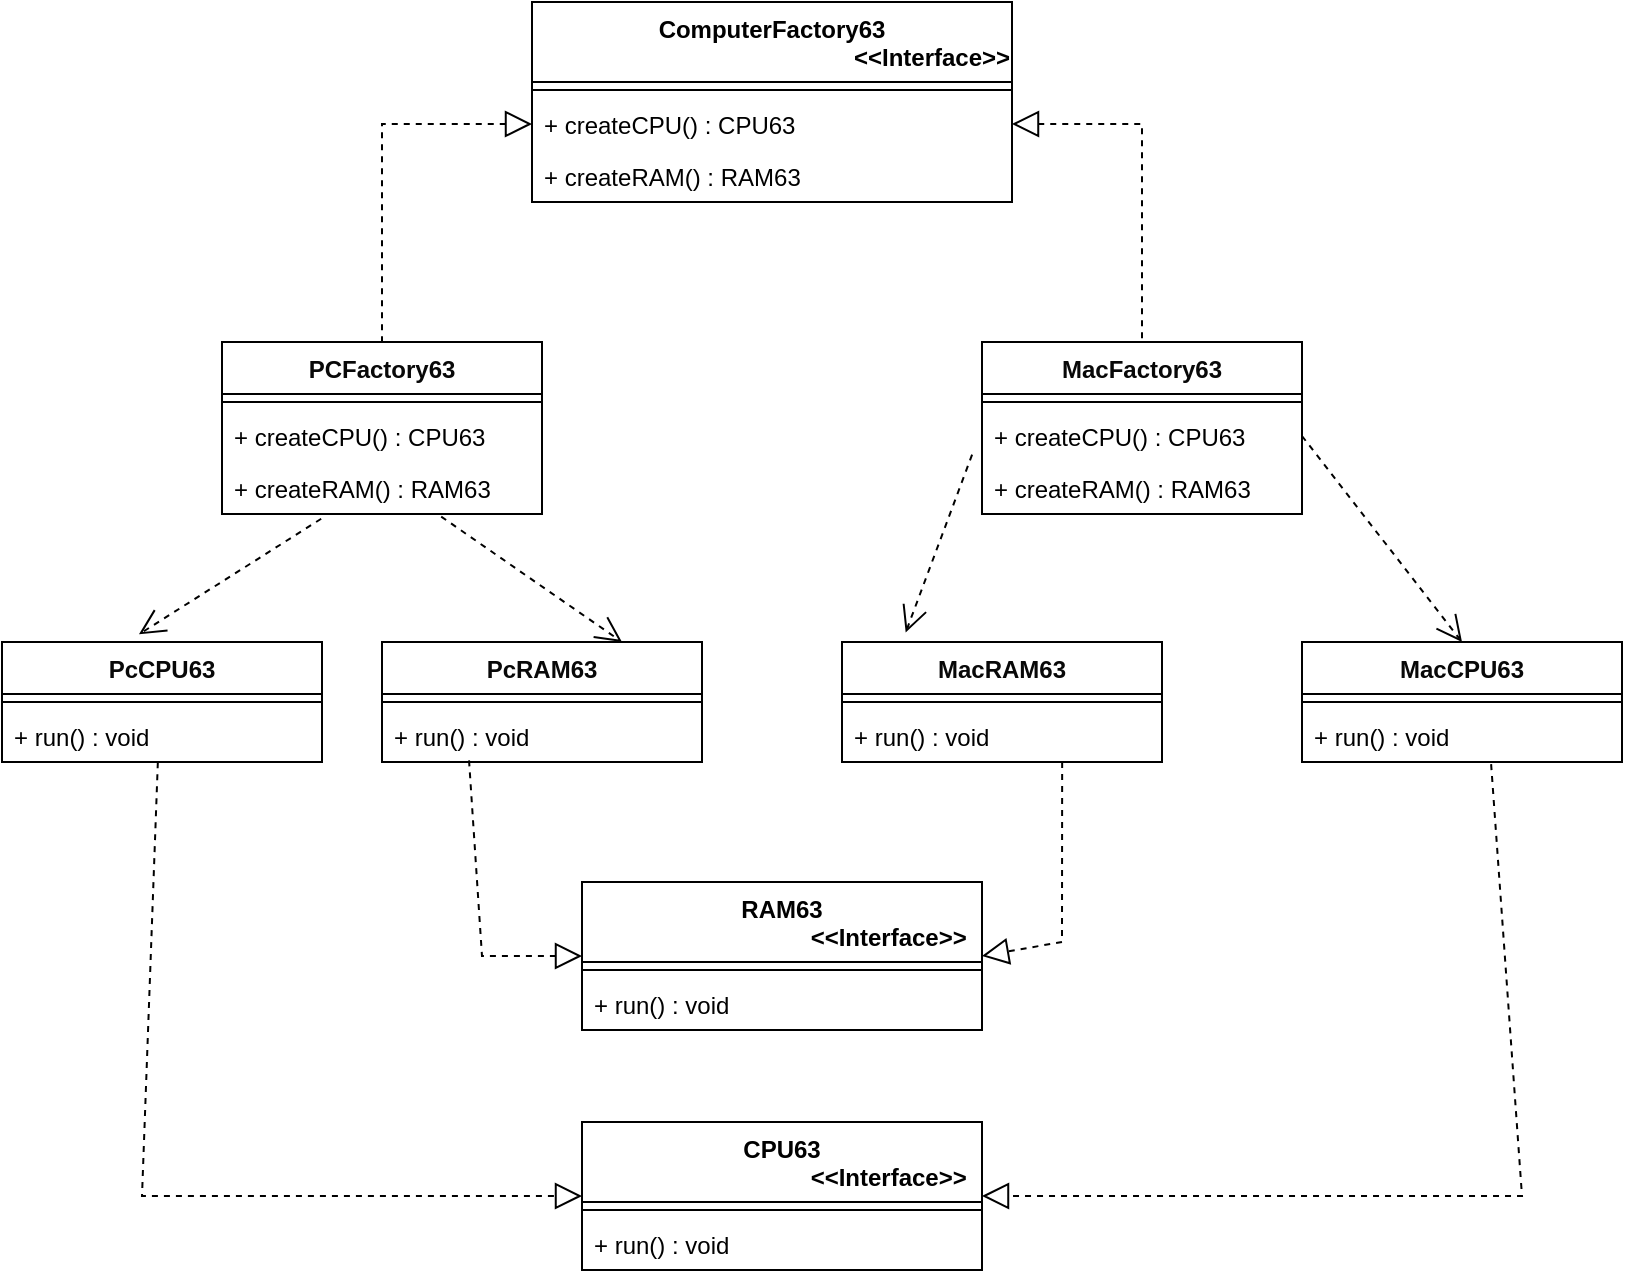<mxfile version="22.0.4" type="github" pages="2">
  <diagram id="pc-J11lTfm3A9OWJhHYA" name="第 1 页">
    <mxGraphModel dx="2082" dy="981" grid="1" gridSize="10" guides="1" tooltips="1" connect="1" arrows="1" fold="1" page="1" pageScale="1" pageWidth="827" pageHeight="1169" math="0" shadow="0">
      <root>
        <mxCell id="0" />
        <mxCell id="1" parent="0" />
        <mxCell id="6SXM7410QV2U1NzuB-iS-7" value="&lt;div style=&quot;background-color: rgb(255, 255, 255); color: rgb(8, 8, 8);&quot;&gt;&lt;font style=&quot;font-size: 12px;&quot;&gt;PCFactory63&lt;/font&gt;&lt;/div&gt;" style="swimlane;fontStyle=1;align=center;verticalAlign=top;childLayout=stackLayout;horizontal=1;startSize=26;horizontalStack=0;resizeParent=1;resizeParentMax=0;resizeLast=0;collapsible=1;marginBottom=0;whiteSpace=wrap;html=1;" parent="1" vertex="1">
          <mxGeometry x="70" y="260" width="160" height="86" as="geometry" />
        </mxCell>
        <mxCell id="6SXM7410QV2U1NzuB-iS-9" value="" style="line;strokeWidth=1;fillColor=none;align=left;verticalAlign=middle;spacingTop=-1;spacingLeft=3;spacingRight=3;rotatable=0;labelPosition=right;points=[];portConstraint=eastwest;strokeColor=inherit;" parent="6SXM7410QV2U1NzuB-iS-7" vertex="1">
          <mxGeometry y="26" width="160" height="8" as="geometry" />
        </mxCell>
        <mxCell id="6SXM7410QV2U1NzuB-iS-10" value="+ createCPU() : CPU63" style="text;strokeColor=none;fillColor=none;align=left;verticalAlign=top;spacingLeft=4;spacingRight=4;overflow=hidden;rotatable=0;points=[[0,0.5],[1,0.5]];portConstraint=eastwest;whiteSpace=wrap;html=1;" parent="6SXM7410QV2U1NzuB-iS-7" vertex="1">
          <mxGeometry y="34" width="160" height="26" as="geometry" />
        </mxCell>
        <mxCell id="3UX2M_4skXxJoDWXiXGZ-12" value="+&amp;nbsp;createRAM() : RAM63" style="text;strokeColor=none;fillColor=none;align=left;verticalAlign=top;spacingLeft=4;spacingRight=4;overflow=hidden;rotatable=0;points=[[0,0.5],[1,0.5]];portConstraint=eastwest;whiteSpace=wrap;html=1;" vertex="1" parent="6SXM7410QV2U1NzuB-iS-7">
          <mxGeometry y="60" width="160" height="26" as="geometry" />
        </mxCell>
        <mxCell id="6SXM7410QV2U1NzuB-iS-14" value="&lt;div style=&quot;background-color: rgb(255, 255, 255); color: rgb(8, 8, 8);&quot;&gt;&lt;font style=&quot;font-size: 12px;&quot;&gt;PcCPU63&lt;/font&gt;&lt;/div&gt;" style="swimlane;fontStyle=1;align=center;verticalAlign=top;childLayout=stackLayout;horizontal=1;startSize=26;horizontalStack=0;resizeParent=1;resizeParentMax=0;resizeLast=0;collapsible=1;marginBottom=0;whiteSpace=wrap;html=1;" parent="1" vertex="1">
          <mxGeometry x="-40" y="410" width="160" height="60" as="geometry" />
        </mxCell>
        <mxCell id="6SXM7410QV2U1NzuB-iS-15" value="" style="line;strokeWidth=1;fillColor=none;align=left;verticalAlign=middle;spacingTop=-1;spacingLeft=3;spacingRight=3;rotatable=0;labelPosition=right;points=[];portConstraint=eastwest;strokeColor=inherit;" parent="6SXM7410QV2U1NzuB-iS-14" vertex="1">
          <mxGeometry y="26" width="160" height="8" as="geometry" />
        </mxCell>
        <mxCell id="6SXM7410QV2U1NzuB-iS-16" value="+ run&lt;span style=&quot;background-color: initial;&quot;&gt;() : void&lt;/span&gt;" style="text;strokeColor=none;fillColor=none;align=left;verticalAlign=top;spacingLeft=4;spacingRight=4;overflow=hidden;rotatable=0;points=[[0,0.5],[1,0.5]];portConstraint=eastwest;whiteSpace=wrap;html=1;" parent="6SXM7410QV2U1NzuB-iS-14" vertex="1">
          <mxGeometry y="34" width="160" height="26" as="geometry" />
        </mxCell>
        <mxCell id="6SXM7410QV2U1NzuB-iS-18" value="&lt;div style=&quot;background-color: rgb(255, 255, 255); color: rgb(8, 8, 8);&quot;&gt;&lt;font style=&quot;font-size: 12px;&quot;&gt;PcRAM63&lt;/font&gt;&lt;/div&gt;" style="swimlane;fontStyle=1;align=center;verticalAlign=top;childLayout=stackLayout;horizontal=1;startSize=26;horizontalStack=0;resizeParent=1;resizeParentMax=0;resizeLast=0;collapsible=1;marginBottom=0;whiteSpace=wrap;html=1;" parent="1" vertex="1">
          <mxGeometry x="150" y="410" width="160" height="60" as="geometry" />
        </mxCell>
        <mxCell id="6SXM7410QV2U1NzuB-iS-19" value="" style="line;strokeWidth=1;fillColor=none;align=left;verticalAlign=middle;spacingTop=-1;spacingLeft=3;spacingRight=3;rotatable=0;labelPosition=right;points=[];portConstraint=eastwest;strokeColor=inherit;" parent="6SXM7410QV2U1NzuB-iS-18" vertex="1">
          <mxGeometry y="26" width="160" height="8" as="geometry" />
        </mxCell>
        <mxCell id="6SXM7410QV2U1NzuB-iS-20" value="+ run&lt;span style=&quot;background-color: initial;&quot;&gt;() : void&lt;/span&gt;" style="text;strokeColor=none;fillColor=none;align=left;verticalAlign=top;spacingLeft=4;spacingRight=4;overflow=hidden;rotatable=0;points=[[0,0.5],[1,0.5]];portConstraint=eastwest;whiteSpace=wrap;html=1;" parent="6SXM7410QV2U1NzuB-iS-18" vertex="1">
          <mxGeometry y="34" width="160" height="26" as="geometry" />
        </mxCell>
        <mxCell id="6SXM7410QV2U1NzuB-iS-21" value="&lt;div style=&quot;background-color: rgb(255, 255, 255); color: rgb(8, 8, 8);&quot;&gt;&lt;font style=&quot;font-size: 12px;&quot;&gt;MacCPU63&lt;/font&gt;&lt;/div&gt;" style="swimlane;fontStyle=1;align=center;verticalAlign=top;childLayout=stackLayout;horizontal=1;startSize=26;horizontalStack=0;resizeParent=1;resizeParentMax=0;resizeLast=0;collapsible=1;marginBottom=0;whiteSpace=wrap;html=1;" parent="1" vertex="1">
          <mxGeometry x="610" y="410" width="160" height="60" as="geometry" />
        </mxCell>
        <mxCell id="6SXM7410QV2U1NzuB-iS-22" value="" style="line;strokeWidth=1;fillColor=none;align=left;verticalAlign=middle;spacingTop=-1;spacingLeft=3;spacingRight=3;rotatable=0;labelPosition=right;points=[];portConstraint=eastwest;strokeColor=inherit;" parent="6SXM7410QV2U1NzuB-iS-21" vertex="1">
          <mxGeometry y="26" width="160" height="8" as="geometry" />
        </mxCell>
        <mxCell id="6SXM7410QV2U1NzuB-iS-23" value="+ run&lt;span style=&quot;background-color: initial;&quot;&gt;() : void&lt;/span&gt;" style="text;strokeColor=none;fillColor=none;align=left;verticalAlign=top;spacingLeft=4;spacingRight=4;overflow=hidden;rotatable=0;points=[[0,0.5],[1,0.5]];portConstraint=eastwest;whiteSpace=wrap;html=1;" parent="6SXM7410QV2U1NzuB-iS-21" vertex="1">
          <mxGeometry y="34" width="160" height="26" as="geometry" />
        </mxCell>
        <mxCell id="6SXM7410QV2U1NzuB-iS-24" value="&lt;div style=&quot;background-color: rgb(255, 255, 255); color: rgb(8, 8, 8);&quot;&gt;&lt;font style=&quot;font-size: 12px;&quot;&gt;MacRAM63&lt;/font&gt;&lt;/div&gt;" style="swimlane;fontStyle=1;align=center;verticalAlign=top;childLayout=stackLayout;horizontal=1;startSize=26;horizontalStack=0;resizeParent=1;resizeParentMax=0;resizeLast=0;collapsible=1;marginBottom=0;whiteSpace=wrap;html=1;" parent="1" vertex="1">
          <mxGeometry x="380" y="410" width="160" height="60" as="geometry" />
        </mxCell>
        <mxCell id="6SXM7410QV2U1NzuB-iS-25" value="" style="line;strokeWidth=1;fillColor=none;align=left;verticalAlign=middle;spacingTop=-1;spacingLeft=3;spacingRight=3;rotatable=0;labelPosition=right;points=[];portConstraint=eastwest;strokeColor=inherit;" parent="6SXM7410QV2U1NzuB-iS-24" vertex="1">
          <mxGeometry y="26" width="160" height="8" as="geometry" />
        </mxCell>
        <mxCell id="6SXM7410QV2U1NzuB-iS-26" value="+ run&lt;span style=&quot;background-color: initial;&quot;&gt;() : void&lt;/span&gt;" style="text;strokeColor=none;fillColor=none;align=left;verticalAlign=top;spacingLeft=4;spacingRight=4;overflow=hidden;rotatable=0;points=[[0,0.5],[1,0.5]];portConstraint=eastwest;whiteSpace=wrap;html=1;" parent="6SXM7410QV2U1NzuB-iS-24" vertex="1">
          <mxGeometry y="34" width="160" height="26" as="geometry" />
        </mxCell>
        <mxCell id="3UX2M_4skXxJoDWXiXGZ-6" value="ComputerFactory63&lt;br&gt;&lt;span style=&quot;white-space: pre;&quot;&gt;&#x9;&lt;/span&gt;&lt;span style=&quot;white-space: pre;&quot;&gt;&#x9;&lt;/span&gt;&lt;span style=&quot;white-space: pre;&quot;&gt;&#x9;&lt;/span&gt;&lt;span style=&quot;white-space: pre;&quot;&gt;&#x9;&lt;/span&gt;&lt;span style=&quot;white-space: pre;&quot;&gt;&#x9;&lt;span style=&quot;white-space: pre;&quot;&gt;&#x9;&lt;/span&gt;&lt;/span&gt;&amp;lt;&amp;lt;Interface&amp;gt;&amp;gt;" style="swimlane;fontStyle=1;align=center;verticalAlign=top;childLayout=stackLayout;horizontal=1;startSize=40;horizontalStack=0;resizeParent=1;resizeParentMax=0;resizeLast=0;collapsible=1;marginBottom=0;whiteSpace=wrap;html=1;" vertex="1" parent="1">
          <mxGeometry x="225" y="90" width="240" height="100" as="geometry" />
        </mxCell>
        <mxCell id="3UX2M_4skXxJoDWXiXGZ-8" value="" style="line;strokeWidth=1;fillColor=none;align=left;verticalAlign=middle;spacingTop=-1;spacingLeft=3;spacingRight=3;rotatable=0;labelPosition=right;points=[];portConstraint=eastwest;strokeColor=inherit;" vertex="1" parent="3UX2M_4skXxJoDWXiXGZ-6">
          <mxGeometry y="40" width="240" height="8" as="geometry" />
        </mxCell>
        <mxCell id="3UX2M_4skXxJoDWXiXGZ-9" value="+&amp;nbsp;createCPU() : CPU63" style="text;strokeColor=none;fillColor=none;align=left;verticalAlign=top;spacingLeft=4;spacingRight=4;overflow=hidden;rotatable=0;points=[[0,0.5],[1,0.5]];portConstraint=eastwest;whiteSpace=wrap;html=1;" vertex="1" parent="3UX2M_4skXxJoDWXiXGZ-6">
          <mxGeometry y="48" width="240" height="26" as="geometry" />
        </mxCell>
        <mxCell id="3UX2M_4skXxJoDWXiXGZ-10" value="+&amp;nbsp;createRAM() : RAM63" style="text;strokeColor=none;fillColor=none;align=left;verticalAlign=top;spacingLeft=4;spacingRight=4;overflow=hidden;rotatable=0;points=[[0,0.5],[1,0.5]];portConstraint=eastwest;whiteSpace=wrap;html=1;" vertex="1" parent="3UX2M_4skXxJoDWXiXGZ-6">
          <mxGeometry y="74" width="240" height="26" as="geometry" />
        </mxCell>
        <mxCell id="3UX2M_4skXxJoDWXiXGZ-15" value="&lt;div style=&quot;background-color: rgb(255, 255, 255); color: rgb(8, 8, 8);&quot;&gt;&lt;font style=&quot;font-size: 12px;&quot;&gt;MacFactory63&lt;/font&gt;&lt;/div&gt;" style="swimlane;fontStyle=1;align=center;verticalAlign=top;childLayout=stackLayout;horizontal=1;startSize=26;horizontalStack=0;resizeParent=1;resizeParentMax=0;resizeLast=0;collapsible=1;marginBottom=0;whiteSpace=wrap;html=1;" vertex="1" parent="1">
          <mxGeometry x="450" y="260" width="160" height="86" as="geometry" />
        </mxCell>
        <mxCell id="3UX2M_4skXxJoDWXiXGZ-16" value="" style="line;strokeWidth=1;fillColor=none;align=left;verticalAlign=middle;spacingTop=-1;spacingLeft=3;spacingRight=3;rotatable=0;labelPosition=right;points=[];portConstraint=eastwest;strokeColor=inherit;" vertex="1" parent="3UX2M_4skXxJoDWXiXGZ-15">
          <mxGeometry y="26" width="160" height="8" as="geometry" />
        </mxCell>
        <mxCell id="3UX2M_4skXxJoDWXiXGZ-17" value="+ createCPU() : CPU63" style="text;strokeColor=none;fillColor=none;align=left;verticalAlign=top;spacingLeft=4;spacingRight=4;overflow=hidden;rotatable=0;points=[[0,0.5],[1,0.5]];portConstraint=eastwest;whiteSpace=wrap;html=1;" vertex="1" parent="3UX2M_4skXxJoDWXiXGZ-15">
          <mxGeometry y="34" width="160" height="26" as="geometry" />
        </mxCell>
        <mxCell id="3UX2M_4skXxJoDWXiXGZ-18" value="+&amp;nbsp;createRAM() : RAM63" style="text;strokeColor=none;fillColor=none;align=left;verticalAlign=top;spacingLeft=4;spacingRight=4;overflow=hidden;rotatable=0;points=[[0,0.5],[1,0.5]];portConstraint=eastwest;whiteSpace=wrap;html=1;" vertex="1" parent="3UX2M_4skXxJoDWXiXGZ-15">
          <mxGeometry y="60" width="160" height="26" as="geometry" />
        </mxCell>
        <mxCell id="3UX2M_4skXxJoDWXiXGZ-19" value="CPU63&lt;br&gt;&lt;span style=&quot;white-space: pre;&quot;&gt;&#x9;&lt;/span&gt;&lt;span style=&quot;white-space: pre;&quot;&gt;&#x9;&lt;/span&gt;&lt;span style=&quot;white-space: pre;&quot;&gt;&#x9;&lt;/span&gt;&lt;span style=&quot;white-space: pre;&quot;&gt;&#x9;&lt;/span&gt;&amp;lt;&amp;lt;Interface&amp;gt;&amp;gt;" style="swimlane;fontStyle=1;align=center;verticalAlign=top;childLayout=stackLayout;horizontal=1;startSize=40;horizontalStack=0;resizeParent=1;resizeParentMax=0;resizeLast=0;collapsible=1;marginBottom=0;whiteSpace=wrap;html=1;" vertex="1" parent="1">
          <mxGeometry x="250" y="650" width="200" height="74" as="geometry" />
        </mxCell>
        <mxCell id="3UX2M_4skXxJoDWXiXGZ-20" value="" style="line;strokeWidth=1;fillColor=none;align=left;verticalAlign=middle;spacingTop=-1;spacingLeft=3;spacingRight=3;rotatable=0;labelPosition=right;points=[];portConstraint=eastwest;strokeColor=inherit;" vertex="1" parent="3UX2M_4skXxJoDWXiXGZ-19">
          <mxGeometry y="40" width="200" height="8" as="geometry" />
        </mxCell>
        <mxCell id="3UX2M_4skXxJoDWXiXGZ-22" value="+ run() : void" style="text;strokeColor=none;fillColor=none;align=left;verticalAlign=top;spacingLeft=4;spacingRight=4;overflow=hidden;rotatable=0;points=[[0,0.5],[1,0.5]];portConstraint=eastwest;whiteSpace=wrap;html=1;" vertex="1" parent="3UX2M_4skXxJoDWXiXGZ-19">
          <mxGeometry y="48" width="200" height="26" as="geometry" />
        </mxCell>
        <mxCell id="3UX2M_4skXxJoDWXiXGZ-23" value="RAM63&lt;br&gt;&lt;span style=&quot;white-space: pre;&quot;&gt;&#x9;&lt;/span&gt;&lt;span style=&quot;white-space: pre;&quot;&gt;&#x9;&lt;/span&gt;&lt;span style=&quot;white-space: pre;&quot;&gt;&#x9;&lt;/span&gt;&lt;span style=&quot;white-space: pre;&quot;&gt;&#x9;&lt;/span&gt;&amp;lt;&amp;lt;Interface&amp;gt;&amp;gt;" style="swimlane;fontStyle=1;align=center;verticalAlign=top;childLayout=stackLayout;horizontal=1;startSize=40;horizontalStack=0;resizeParent=1;resizeParentMax=0;resizeLast=0;collapsible=1;marginBottom=0;whiteSpace=wrap;html=1;" vertex="1" parent="1">
          <mxGeometry x="250" y="530" width="200" height="74" as="geometry" />
        </mxCell>
        <mxCell id="3UX2M_4skXxJoDWXiXGZ-24" value="" style="line;strokeWidth=1;fillColor=none;align=left;verticalAlign=middle;spacingTop=-1;spacingLeft=3;spacingRight=3;rotatable=0;labelPosition=right;points=[];portConstraint=eastwest;strokeColor=inherit;" vertex="1" parent="3UX2M_4skXxJoDWXiXGZ-23">
          <mxGeometry y="40" width="200" height="8" as="geometry" />
        </mxCell>
        <mxCell id="3UX2M_4skXxJoDWXiXGZ-26" value="+ run() : void" style="text;strokeColor=none;fillColor=none;align=left;verticalAlign=top;spacingLeft=4;spacingRight=4;overflow=hidden;rotatable=0;points=[[0,0.5],[1,0.5]];portConstraint=eastwest;whiteSpace=wrap;html=1;" vertex="1" parent="3UX2M_4skXxJoDWXiXGZ-23">
          <mxGeometry y="48" width="200" height="26" as="geometry" />
        </mxCell>
        <mxCell id="3UX2M_4skXxJoDWXiXGZ-27" value="" style="endArrow=block;html=1;rounded=0;exitX=0.272;exitY=0.968;exitDx=0;exitDy=0;exitPerimeter=0;entryX=0;entryY=0.5;entryDx=0;entryDy=0;dashed=1;endSize=11;endFill=0;" edge="1" parent="1" source="6SXM7410QV2U1NzuB-iS-20" target="3UX2M_4skXxJoDWXiXGZ-23">
          <mxGeometry width="50" height="50" relative="1" as="geometry">
            <mxPoint x="180" y="560" as="sourcePoint" />
            <mxPoint x="230" y="510" as="targetPoint" />
            <Array as="points">
              <mxPoint x="200" y="567" />
            </Array>
          </mxGeometry>
        </mxCell>
        <mxCell id="3UX2M_4skXxJoDWXiXGZ-28" value="" style="endArrow=block;html=1;rounded=0;exitX=0.688;exitY=1;exitDx=0;exitDy=0;exitPerimeter=0;entryX=1;entryY=0.5;entryDx=0;entryDy=0;dashed=1;endSize=11;endFill=0;" edge="1" parent="1" source="6SXM7410QV2U1NzuB-iS-26" target="3UX2M_4skXxJoDWXiXGZ-23">
          <mxGeometry width="50" height="50" relative="1" as="geometry">
            <mxPoint x="120" y="630" as="sourcePoint" />
            <mxPoint x="170" y="580" as="targetPoint" />
            <Array as="points">
              <mxPoint x="490" y="560" />
            </Array>
          </mxGeometry>
        </mxCell>
        <mxCell id="3UX2M_4skXxJoDWXiXGZ-29" value="" style="endArrow=block;html=1;rounded=0;exitX=0.487;exitY=1.004;exitDx=0;exitDy=0;exitPerimeter=0;entryX=0;entryY=0.5;entryDx=0;entryDy=0;dashed=1;endSize=11;endFill=0;" edge="1" parent="1" source="6SXM7410QV2U1NzuB-iS-16" target="3UX2M_4skXxJoDWXiXGZ-19">
          <mxGeometry width="50" height="50" relative="1" as="geometry">
            <mxPoint x="80" y="630" as="sourcePoint" />
            <mxPoint x="130" y="580" as="targetPoint" />
            <Array as="points">
              <mxPoint x="30" y="687" />
            </Array>
          </mxGeometry>
        </mxCell>
        <mxCell id="3UX2M_4skXxJoDWXiXGZ-30" value="" style="endArrow=block;html=1;rounded=0;entryX=1;entryY=0.5;entryDx=0;entryDy=0;exitX=0.591;exitY=1.04;exitDx=0;exitDy=0;exitPerimeter=0;dashed=1;endSize=11;endFill=0;startSize=10;" edge="1" parent="1" source="6SXM7410QV2U1NzuB-iS-23" target="3UX2M_4skXxJoDWXiXGZ-19">
          <mxGeometry width="50" height="50" relative="1" as="geometry">
            <mxPoint x="270" y="700" as="sourcePoint" />
            <mxPoint x="320" y="650" as="targetPoint" />
            <Array as="points">
              <mxPoint x="720" y="687" />
            </Array>
          </mxGeometry>
        </mxCell>
        <mxCell id="3UX2M_4skXxJoDWXiXGZ-31" style="edgeStyle=orthogonalEdgeStyle;rounded=0;orthogonalLoop=1;jettySize=auto;html=1;exitX=0;exitY=0.5;exitDx=0;exitDy=0;entryX=0.5;entryY=0;entryDx=0;entryDy=0;startArrow=block;startFill=0;endArrow=none;endFill=0;startSize=11;dashed=1;" edge="1" parent="1" source="3UX2M_4skXxJoDWXiXGZ-9" target="6SXM7410QV2U1NzuB-iS-7">
          <mxGeometry relative="1" as="geometry" />
        </mxCell>
        <mxCell id="3UX2M_4skXxJoDWXiXGZ-32" style="edgeStyle=orthogonalEdgeStyle;rounded=0;orthogonalLoop=1;jettySize=auto;html=1;exitX=1;exitY=0.5;exitDx=0;exitDy=0;endArrow=none;endFill=0;startArrow=block;startFill=0;startSize=11;dashed=1;" edge="1" parent="1" source="3UX2M_4skXxJoDWXiXGZ-9" target="3UX2M_4skXxJoDWXiXGZ-15">
          <mxGeometry relative="1" as="geometry" />
        </mxCell>
        <mxCell id="3UX2M_4skXxJoDWXiXGZ-33" value="" style="endArrow=open;html=1;rounded=0;entryX=0.428;entryY=-0.064;entryDx=0;entryDy=0;entryPerimeter=0;exitX=0.31;exitY=1.092;exitDx=0;exitDy=0;exitPerimeter=0;dashed=1;endFill=0;endSize=11;" edge="1" parent="1" source="3UX2M_4skXxJoDWXiXGZ-12" target="6SXM7410QV2U1NzuB-iS-14">
          <mxGeometry width="50" height="50" relative="1" as="geometry">
            <mxPoint x="64" y="313" as="sourcePoint" />
            <mxPoint x="-30" y="240" as="targetPoint" />
          </mxGeometry>
        </mxCell>
        <mxCell id="3UX2M_4skXxJoDWXiXGZ-34" value="" style="endArrow=open;html=1;rounded=0;entryX=0.75;entryY=0;entryDx=0;entryDy=0;exitX=0.685;exitY=1.05;exitDx=0;exitDy=0;exitPerimeter=0;dashed=1;endFill=0;endSize=11;" edge="1" parent="1" source="3UX2M_4skXxJoDWXiXGZ-12" target="6SXM7410QV2U1NzuB-iS-18">
          <mxGeometry width="50" height="50" relative="1" as="geometry">
            <mxPoint x="230" y="250" as="sourcePoint" />
            <mxPoint x="280" y="200" as="targetPoint" />
          </mxGeometry>
        </mxCell>
        <mxCell id="3UX2M_4skXxJoDWXiXGZ-35" value="" style="endArrow=open;html=1;rounded=0;exitX=-0.031;exitY=0.86;exitDx=0;exitDy=0;exitPerimeter=0;entryX=0.199;entryY=-0.079;entryDx=0;entryDy=0;entryPerimeter=0;dashed=1;endFill=0;endSize=11;" edge="1" parent="1" source="3UX2M_4skXxJoDWXiXGZ-17" target="6SXM7410QV2U1NzuB-iS-24">
          <mxGeometry width="50" height="50" relative="1" as="geometry">
            <mxPoint x="370" y="390" as="sourcePoint" />
            <mxPoint x="420" y="340" as="targetPoint" />
          </mxGeometry>
        </mxCell>
        <mxCell id="3UX2M_4skXxJoDWXiXGZ-36" value="" style="endArrow=open;html=1;rounded=0;exitX=1;exitY=0.5;exitDx=0;exitDy=0;entryX=0.5;entryY=0;entryDx=0;entryDy=0;endSize=11;endFill=0;dashed=1;" edge="1" parent="1" source="3UX2M_4skXxJoDWXiXGZ-17" target="6SXM7410QV2U1NzuB-iS-21">
          <mxGeometry width="50" height="50" relative="1" as="geometry">
            <mxPoint x="10" y="220" as="sourcePoint" />
            <mxPoint x="60" y="170" as="targetPoint" />
            <Array as="points" />
          </mxGeometry>
        </mxCell>
      </root>
    </mxGraphModel>
  </diagram>
  <diagram id="LqUGWf1PSqm61J3WvPQU" name="第 2 页">
    <mxGraphModel dx="2083" dy="1909" grid="1" gridSize="10" guides="1" tooltips="1" connect="1" arrows="1" fold="1" page="1" pageScale="1" pageWidth="827" pageHeight="1169" math="0" shadow="0">
      <root>
        <mxCell id="0" />
        <mxCell id="1" parent="0" />
        <mxCell id="KCSpkUuxCL-fD0xvoVf4-1" value="&lt;p style=&quot;margin:0px;margin-top:4px;text-align:center;&quot;&gt;&lt;b&gt;Role64&lt;/b&gt;&lt;/p&gt;&lt;hr size=&quot;1&quot;&gt;&lt;p style=&quot;margin:0px;margin-left:4px;&quot;&gt;- sex: String&lt;/p&gt;&lt;p style=&quot;margin:0px;margin-left:4px;&quot;&gt;&lt;br&gt;&lt;/p&gt;&lt;p style=&quot;margin:0px;margin-left:4px;&quot;&gt;-&amp;nbsp;clothes&lt;span style=&quot;background-color: initial;&quot;&gt;: String&lt;/span&gt;&lt;/p&gt;&lt;p style=&quot;margin:0px;margin-left:4px;&quot;&gt;&lt;br&gt;&lt;/p&gt;&lt;p style=&quot;margin:0px;margin-left:4px;&quot;&gt;-&amp;nbsp;hairstyle&lt;span style=&quot;background-color: initial;&quot;&gt;: String&lt;/span&gt;&lt;/p&gt;&lt;p style=&quot;margin:0px;margin-left:4px;&quot;&gt;&lt;br&gt;&lt;/p&gt;&lt;hr size=&quot;1&quot;&gt;&lt;p style=&quot;margin:0px;margin-left:4px;&quot;&gt;+ setSex(String sex): void&lt;/p&gt;&lt;p style=&quot;margin:0px;margin-left:4px;&quot;&gt;&lt;br&gt;&lt;/p&gt;&lt;p style=&quot;margin:0px;margin-left:4px;&quot;&gt;+ setClother(String clothes): void&lt;br&gt;&lt;/p&gt;&lt;p style=&quot;margin:0px;margin-left:4px;&quot;&gt;&lt;br&gt;&lt;/p&gt;&lt;p style=&quot;margin:0px;margin-left:4px;&quot;&gt;+ setHairstyle(String hairstyle): void&lt;br&gt;&lt;/p&gt;&lt;p style=&quot;margin:0px;margin-left:4px;&quot;&gt;&lt;br&gt;&lt;/p&gt;&lt;p style=&quot;margin:0px;margin-left:4px;&quot;&gt;+ getSex(): String&lt;/p&gt;&lt;p style=&quot;margin:0px;margin-left:4px;&quot;&gt;&lt;br&gt;&lt;/p&gt;&lt;p style=&quot;margin:0px;margin-left:4px;&quot;&gt;+ getClothes&lt;span style=&quot;background-color: initial;&quot;&gt;(): String&lt;/span&gt;&lt;br&gt;&lt;/p&gt;&lt;p style=&quot;margin:0px;margin-left:4px;&quot;&gt;&lt;span style=&quot;background-color: initial;&quot;&gt;&lt;br&gt;&lt;/span&gt;&lt;/p&gt;&lt;p style=&quot;margin:0px;margin-left:4px;&quot;&gt;+ getHairstyle(): String&lt;span style=&quot;background-color: initial;&quot;&gt;&lt;br&gt;&lt;/span&gt;&lt;/p&gt;&lt;p style=&quot;margin:0px;margin-left:4px;&quot;&gt;&lt;br&gt;&lt;/p&gt;&lt;p style=&quot;margin:0px;margin-left:4px;&quot;&gt;+ display(): void&lt;/p&gt;" style="verticalAlign=top;align=left;overflow=fill;fontSize=12;fontFamily=Helvetica;html=1;whiteSpace=wrap;" parent="1" vertex="1">
          <mxGeometry x="350" y="-50" width="220" height="330" as="geometry" />
        </mxCell>
        <mxCell id="_7cLB03NFawkq-p_d8Oi-1" value="&lt;p style=&quot;margin:0px;margin-top:4px;text-align:center;&quot;&gt;&lt;b&gt;RoleBuilder64&lt;/b&gt;&lt;/p&gt;&lt;p style=&quot;margin:0px;margin-top:4px;text-align:center;&quot;&gt;&lt;b&gt;&lt;span style=&quot;&quot;&gt;&lt;span style=&quot;&quot;&gt;&amp;nbsp;&amp;nbsp;&amp;nbsp;&amp;nbsp;&lt;/span&gt;&lt;/span&gt;&lt;span style=&quot;&quot;&gt;&lt;span style=&quot;&quot;&gt;&amp;nbsp;&amp;nbsp;&amp;nbsp;&amp;nbsp;&lt;/span&gt;&lt;/span&gt;&lt;span style=&quot;&quot;&gt;&lt;span style=&quot;&quot;&gt;&amp;nbsp;&amp;nbsp;&amp;nbsp;&amp;nbsp;&lt;/span&gt;&lt;/span&gt;&lt;span style=&quot;&quot;&gt;&lt;span style=&quot;&quot;&gt;&amp;nbsp;&amp;nbsp;&amp;nbsp;&amp;nbsp;&lt;/span&gt;&lt;/span&gt;&lt;span style=&quot;&quot;&gt;&lt;span style=&quot;&quot;&gt;&amp;nbsp;&amp;nbsp;&amp;nbsp;&amp;nbsp;&lt;/span&gt;&lt;/span&gt;{abstract}&lt;/b&gt;&lt;/p&gt;&lt;hr size=&quot;1&quot;&gt;&lt;p style=&quot;margin:0px;margin-left:4px;&quot;&gt;- role64 : Role64 = new Role64()&lt;/p&gt;&lt;p style=&quot;margin:0px;margin-left:4px;&quot;&gt;&lt;br&gt;&lt;/p&gt;&lt;hr size=&quot;1&quot;&gt;&lt;p style=&quot;margin:0px;margin-left:4px;&quot;&gt;+ buildSex() :void&lt;/p&gt;&lt;p style=&quot;margin:0px;margin-left:4px;&quot;&gt;&lt;br&gt;&lt;/p&gt;&lt;p style=&quot;margin:0px;margin-left:4px;&quot;&gt;+&amp;nbsp;buildClothes&lt;span style=&quot;background-color: initial;&quot;&gt;(): void&lt;/span&gt;&lt;/p&gt;&lt;p style=&quot;margin:0px;margin-left:4px;&quot;&gt;&lt;br&gt;&lt;/p&gt;&lt;p style=&quot;margin:0px;margin-left:4px;&quot;&gt;+&amp;nbsp;buildHairstyle&lt;span style=&quot;background-color: initial;&quot;&gt;(): void&lt;/span&gt;&lt;/p&gt;&lt;p style=&quot;margin:0px;margin-left:4px;&quot;&gt;&lt;br&gt;&lt;/p&gt;&lt;p style=&quot;margin:0px;margin-left:4px;&quot;&gt;+ getRole64(): Role64&lt;/p&gt;&lt;p style=&quot;margin:0px;margin-left:4px;&quot;&gt;&lt;br&gt;&lt;/p&gt;" style="verticalAlign=top;align=left;overflow=fill;fontSize=12;fontFamily=Helvetica;html=1;whiteSpace=wrap;" vertex="1" parent="1">
          <mxGeometry x="-10" y="-20" width="220" height="220" as="geometry" />
        </mxCell>
        <mxCell id="_7cLB03NFawkq-p_d8Oi-3" value="&lt;p style=&quot;margin:0px;margin-top:4px;text-align:center;&quot;&gt;&lt;b&gt;ManBuilder64&lt;/b&gt;&lt;/p&gt;&lt;hr size=&quot;1&quot;&gt;&lt;p style=&quot;margin:0px;margin-left:4px;&quot;&gt;&lt;br&gt;&lt;/p&gt;&lt;hr size=&quot;1&quot;&gt;&lt;p style=&quot;margin:0px;margin-left:4px;&quot;&gt;+ buildSex() :void&lt;/p&gt;&lt;p style=&quot;margin:0px;margin-left:4px;&quot;&gt;&lt;br&gt;&lt;/p&gt;&lt;p style=&quot;margin:0px;margin-left:4px;&quot;&gt;+&amp;nbsp;buildClothes&lt;span style=&quot;background-color: initial;&quot;&gt;(): void&lt;/span&gt;&lt;/p&gt;&lt;p style=&quot;margin:0px;margin-left:4px;&quot;&gt;&lt;br&gt;&lt;/p&gt;&lt;p style=&quot;margin:0px;margin-left:4px;&quot;&gt;+&amp;nbsp;buildHairstyle&lt;span style=&quot;background-color: initial;&quot;&gt;(): void&lt;/span&gt;&lt;/p&gt;&lt;p style=&quot;margin:0px;margin-left:4px;&quot;&gt;&lt;br&gt;&lt;/p&gt;" style="verticalAlign=top;align=left;overflow=fill;fontSize=12;fontFamily=Helvetica;html=1;whiteSpace=wrap;" vertex="1" parent="1">
          <mxGeometry x="-70" y="260" width="150" height="150" as="geometry" />
        </mxCell>
        <mxCell id="_7cLB03NFawkq-p_d8Oi-4" value="&lt;p style=&quot;margin:0px;margin-top:4px;text-align:center;&quot;&gt;&lt;b&gt;WomenBuilder64&lt;/b&gt;&lt;/p&gt;&lt;hr size=&quot;1&quot;&gt;&lt;p style=&quot;margin:0px;margin-left:4px;&quot;&gt;&lt;br&gt;&lt;/p&gt;&lt;hr size=&quot;1&quot;&gt;&lt;p style=&quot;margin:0px;margin-left:4px;&quot;&gt;+ buildSex() :void&lt;/p&gt;&lt;p style=&quot;margin:0px;margin-left:4px;&quot;&gt;&lt;br&gt;&lt;/p&gt;&lt;p style=&quot;margin:0px;margin-left:4px;&quot;&gt;+&amp;nbsp;buildClothes&lt;span style=&quot;background-color: initial;&quot;&gt;(): void&lt;/span&gt;&lt;/p&gt;&lt;p style=&quot;margin:0px;margin-left:4px;&quot;&gt;&lt;br&gt;&lt;/p&gt;&lt;p style=&quot;margin:0px;margin-left:4px;&quot;&gt;+&amp;nbsp;buildHairstyle&lt;span style=&quot;background-color: initial;&quot;&gt;(): void&lt;/span&gt;&lt;/p&gt;&lt;p style=&quot;margin:0px;margin-left:4px;&quot;&gt;&lt;br&gt;&lt;/p&gt;" style="verticalAlign=top;align=left;overflow=fill;fontSize=12;fontFamily=Helvetica;html=1;whiteSpace=wrap;" vertex="1" parent="1">
          <mxGeometry x="130" y="260" width="150" height="150" as="geometry" />
        </mxCell>
        <mxCell id="_7cLB03NFawkq-p_d8Oi-5" value="&lt;p style=&quot;margin:0px;margin-top:4px;text-align:center;&quot;&gt;&lt;b&gt;User64&lt;/b&gt;&lt;/p&gt;&lt;hr size=&quot;1&quot;&gt;&lt;p style=&quot;margin:0px;margin-left:4px;&quot;&gt;-&amp;nbsp;roleBuilder64&lt;span style=&quot;background-color: initial;&quot;&gt;:&amp;nbsp;&lt;/span&gt;RoleBuilder64&lt;/p&gt;&lt;p style=&quot;margin:0px;margin-left:4px;&quot;&gt;&lt;br&gt;&lt;/p&gt;&lt;hr size=&quot;1&quot;&gt;&lt;p style=&quot;margin:0px;margin-left:4px;&quot;&gt;+&amp;nbsp;setRoleBuilder(RoleBuilder64 rolebuilder64&lt;span style=&quot;background-color: initial;&quot;&gt;) :void&lt;/span&gt;&lt;/p&gt;&lt;p style=&quot;margin:0px;margin-left:4px;&quot;&gt;&lt;br&gt;&lt;/p&gt;&lt;p style=&quot;margin:0px;margin-left:4px;&quot;&gt;+&amp;nbsp;constructRole():&amp;nbsp;Role64&lt;/p&gt;" style="verticalAlign=top;align=left;overflow=fill;fontSize=12;fontFamily=Helvetica;html=1;whiteSpace=wrap;" vertex="1" parent="1">
          <mxGeometry x="-50" y="-270" width="300" height="160" as="geometry" />
        </mxCell>
        <mxCell id="_7cLB03NFawkq-p_d8Oi-6" value="" style="endArrow=open;html=1;rounded=0;entryX=1;entryY=0.455;entryDx=0;entryDy=0;entryPerimeter=0;startArrow=diamondThin;startFill=1;endFill=0;exitX=-0.003;exitY=0.376;exitDx=0;exitDy=0;exitPerimeter=0;" edge="1" parent="1" source="KCSpkUuxCL-fD0xvoVf4-1" target="_7cLB03NFawkq-p_d8Oi-1">
          <mxGeometry width="50" height="50" relative="1" as="geometry">
            <mxPoint x="340" y="80" as="sourcePoint" />
            <mxPoint x="260" y="40" as="targetPoint" />
          </mxGeometry>
        </mxCell>
        <mxCell id="_7cLB03NFawkq-p_d8Oi-13" value="role64" style="edgeLabel;html=1;align=center;verticalAlign=middle;resizable=0;points=[];" vertex="1" connectable="0" parent="_7cLB03NFawkq-p_d8Oi-6">
          <mxGeometry x="0.684" relative="1" as="geometry">
            <mxPoint x="18" as="offset" />
          </mxGeometry>
        </mxCell>
        <mxCell id="_7cLB03NFawkq-p_d8Oi-9" value="" style="endArrow=diamondThin;html=1;rounded=0;exitX=0.5;exitY=0;exitDx=0;exitDy=0;startArrow=open;startFill=0;endFill=0;" edge="1" parent="1" source="_7cLB03NFawkq-p_d8Oi-1">
          <mxGeometry width="50" height="50" relative="1" as="geometry">
            <mxPoint x="80" y="-60" as="sourcePoint" />
            <mxPoint x="130" y="-110" as="targetPoint" />
          </mxGeometry>
        </mxCell>
        <mxCell id="_7cLB03NFawkq-p_d8Oi-12" value="roleBuilder64" style="edgeLabel;html=1;align=center;verticalAlign=middle;resizable=0;points=[];" vertex="1" connectable="0" parent="_7cLB03NFawkq-p_d8Oi-9">
          <mxGeometry x="-0.333" relative="1" as="geometry">
            <mxPoint as="offset" />
          </mxGeometry>
        </mxCell>
        <mxCell id="_7cLB03NFawkq-p_d8Oi-10" value="" style="endArrow=block;html=1;rounded=0;entryX=0.4;entryY=0.995;entryDx=0;entryDy=0;entryPerimeter=0;endFill=0;" edge="1" parent="1" target="_7cLB03NFawkq-p_d8Oi-1">
          <mxGeometry width="50" height="50" relative="1" as="geometry">
            <mxPoint y="260" as="sourcePoint" />
            <mxPoint x="50" y="210" as="targetPoint" />
          </mxGeometry>
        </mxCell>
        <mxCell id="_7cLB03NFawkq-p_d8Oi-11" value="" style="endArrow=block;html=1;rounded=0;entryX=0.645;entryY=1;entryDx=0;entryDy=0;entryPerimeter=0;endFill=0;" edge="1" parent="1" target="_7cLB03NFawkq-p_d8Oi-1">
          <mxGeometry width="50" height="50" relative="1" as="geometry">
            <mxPoint x="210" y="260" as="sourcePoint" />
            <mxPoint x="260" y="210" as="targetPoint" />
          </mxGeometry>
        </mxCell>
      </root>
    </mxGraphModel>
  </diagram>
</mxfile>
